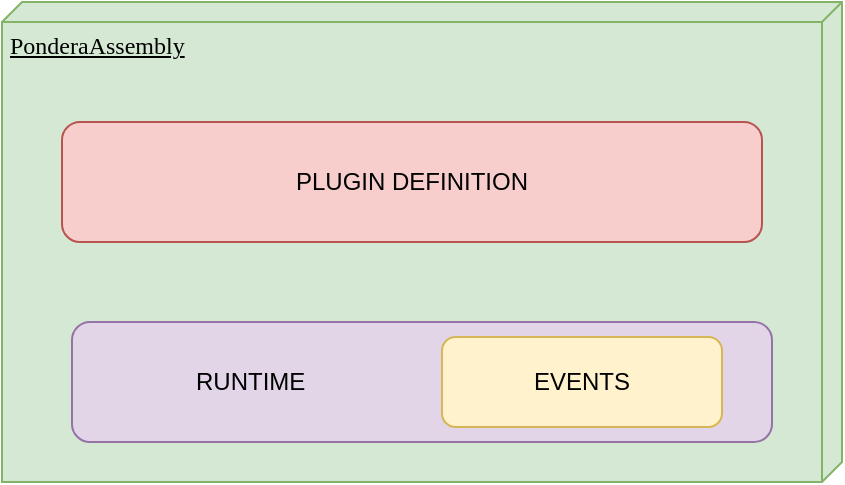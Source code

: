 <mxfile version="21.5.2" type="device">
  <diagram name="Page-1" id="5f0bae14-7c28-e335-631c-24af17079c00">
    <mxGraphModel dx="1362" dy="795" grid="1" gridSize="10" guides="1" tooltips="1" connect="1" arrows="1" fold="1" page="1" pageScale="1" pageWidth="1100" pageHeight="850" background="none" math="0" shadow="0">
      <root>
        <mxCell id="0" />
        <mxCell id="1" parent="0" />
        <mxCell id="39150e848f15840c-2" value="PonderaAssembly " style="verticalAlign=top;align=left;spacingTop=8;spacingLeft=2;spacingRight=12;shape=cube;size=10;direction=south;fontStyle=4;html=1;rounded=0;shadow=0;comic=0;labelBackgroundColor=none;strokeWidth=1;fontFamily=Verdana;fontSize=12;fillColor=#d5e8d4;strokeColor=#82b366;" parent="1" vertex="1">
          <mxGeometry x="360" y="110" width="420" height="240" as="geometry" />
        </mxCell>
        <mxCell id="RjUbLlJY0oP4ZGEsYJpc-6" value="&lt;div align=&quot;left&quot;&gt;&amp;nbsp;&amp;nbsp;&amp;nbsp;&amp;nbsp;&amp;nbsp;&amp;nbsp;&amp;nbsp;&amp;nbsp;&amp;nbsp;&amp;nbsp;&amp;nbsp;&amp;nbsp;&amp;nbsp;&amp;nbsp;&amp;nbsp;&amp;nbsp;&amp;nbsp; RUNTIME&lt;/div&gt;" style="rounded=1;whiteSpace=wrap;html=1;fillColor=#e1d5e7;strokeColor=#9673a6;align=left;" vertex="1" parent="1">
          <mxGeometry x="395" y="270" width="350" height="60" as="geometry" />
        </mxCell>
        <mxCell id="RjUbLlJY0oP4ZGEsYJpc-8" value="PLUGIN DEFINITION" style="rounded=1;whiteSpace=wrap;html=1;fillColor=#f8cecc;strokeColor=#b85450;" vertex="1" parent="1">
          <mxGeometry x="390" y="170" width="350" height="60" as="geometry" />
        </mxCell>
        <mxCell id="RjUbLlJY0oP4ZGEsYJpc-9" value="EVENTS" style="rounded=1;whiteSpace=wrap;html=1;fillColor=#fff2cc;strokeColor=#d6b656;" vertex="1" parent="1">
          <mxGeometry x="580" y="277.5" width="140" height="45" as="geometry" />
        </mxCell>
      </root>
    </mxGraphModel>
  </diagram>
</mxfile>
